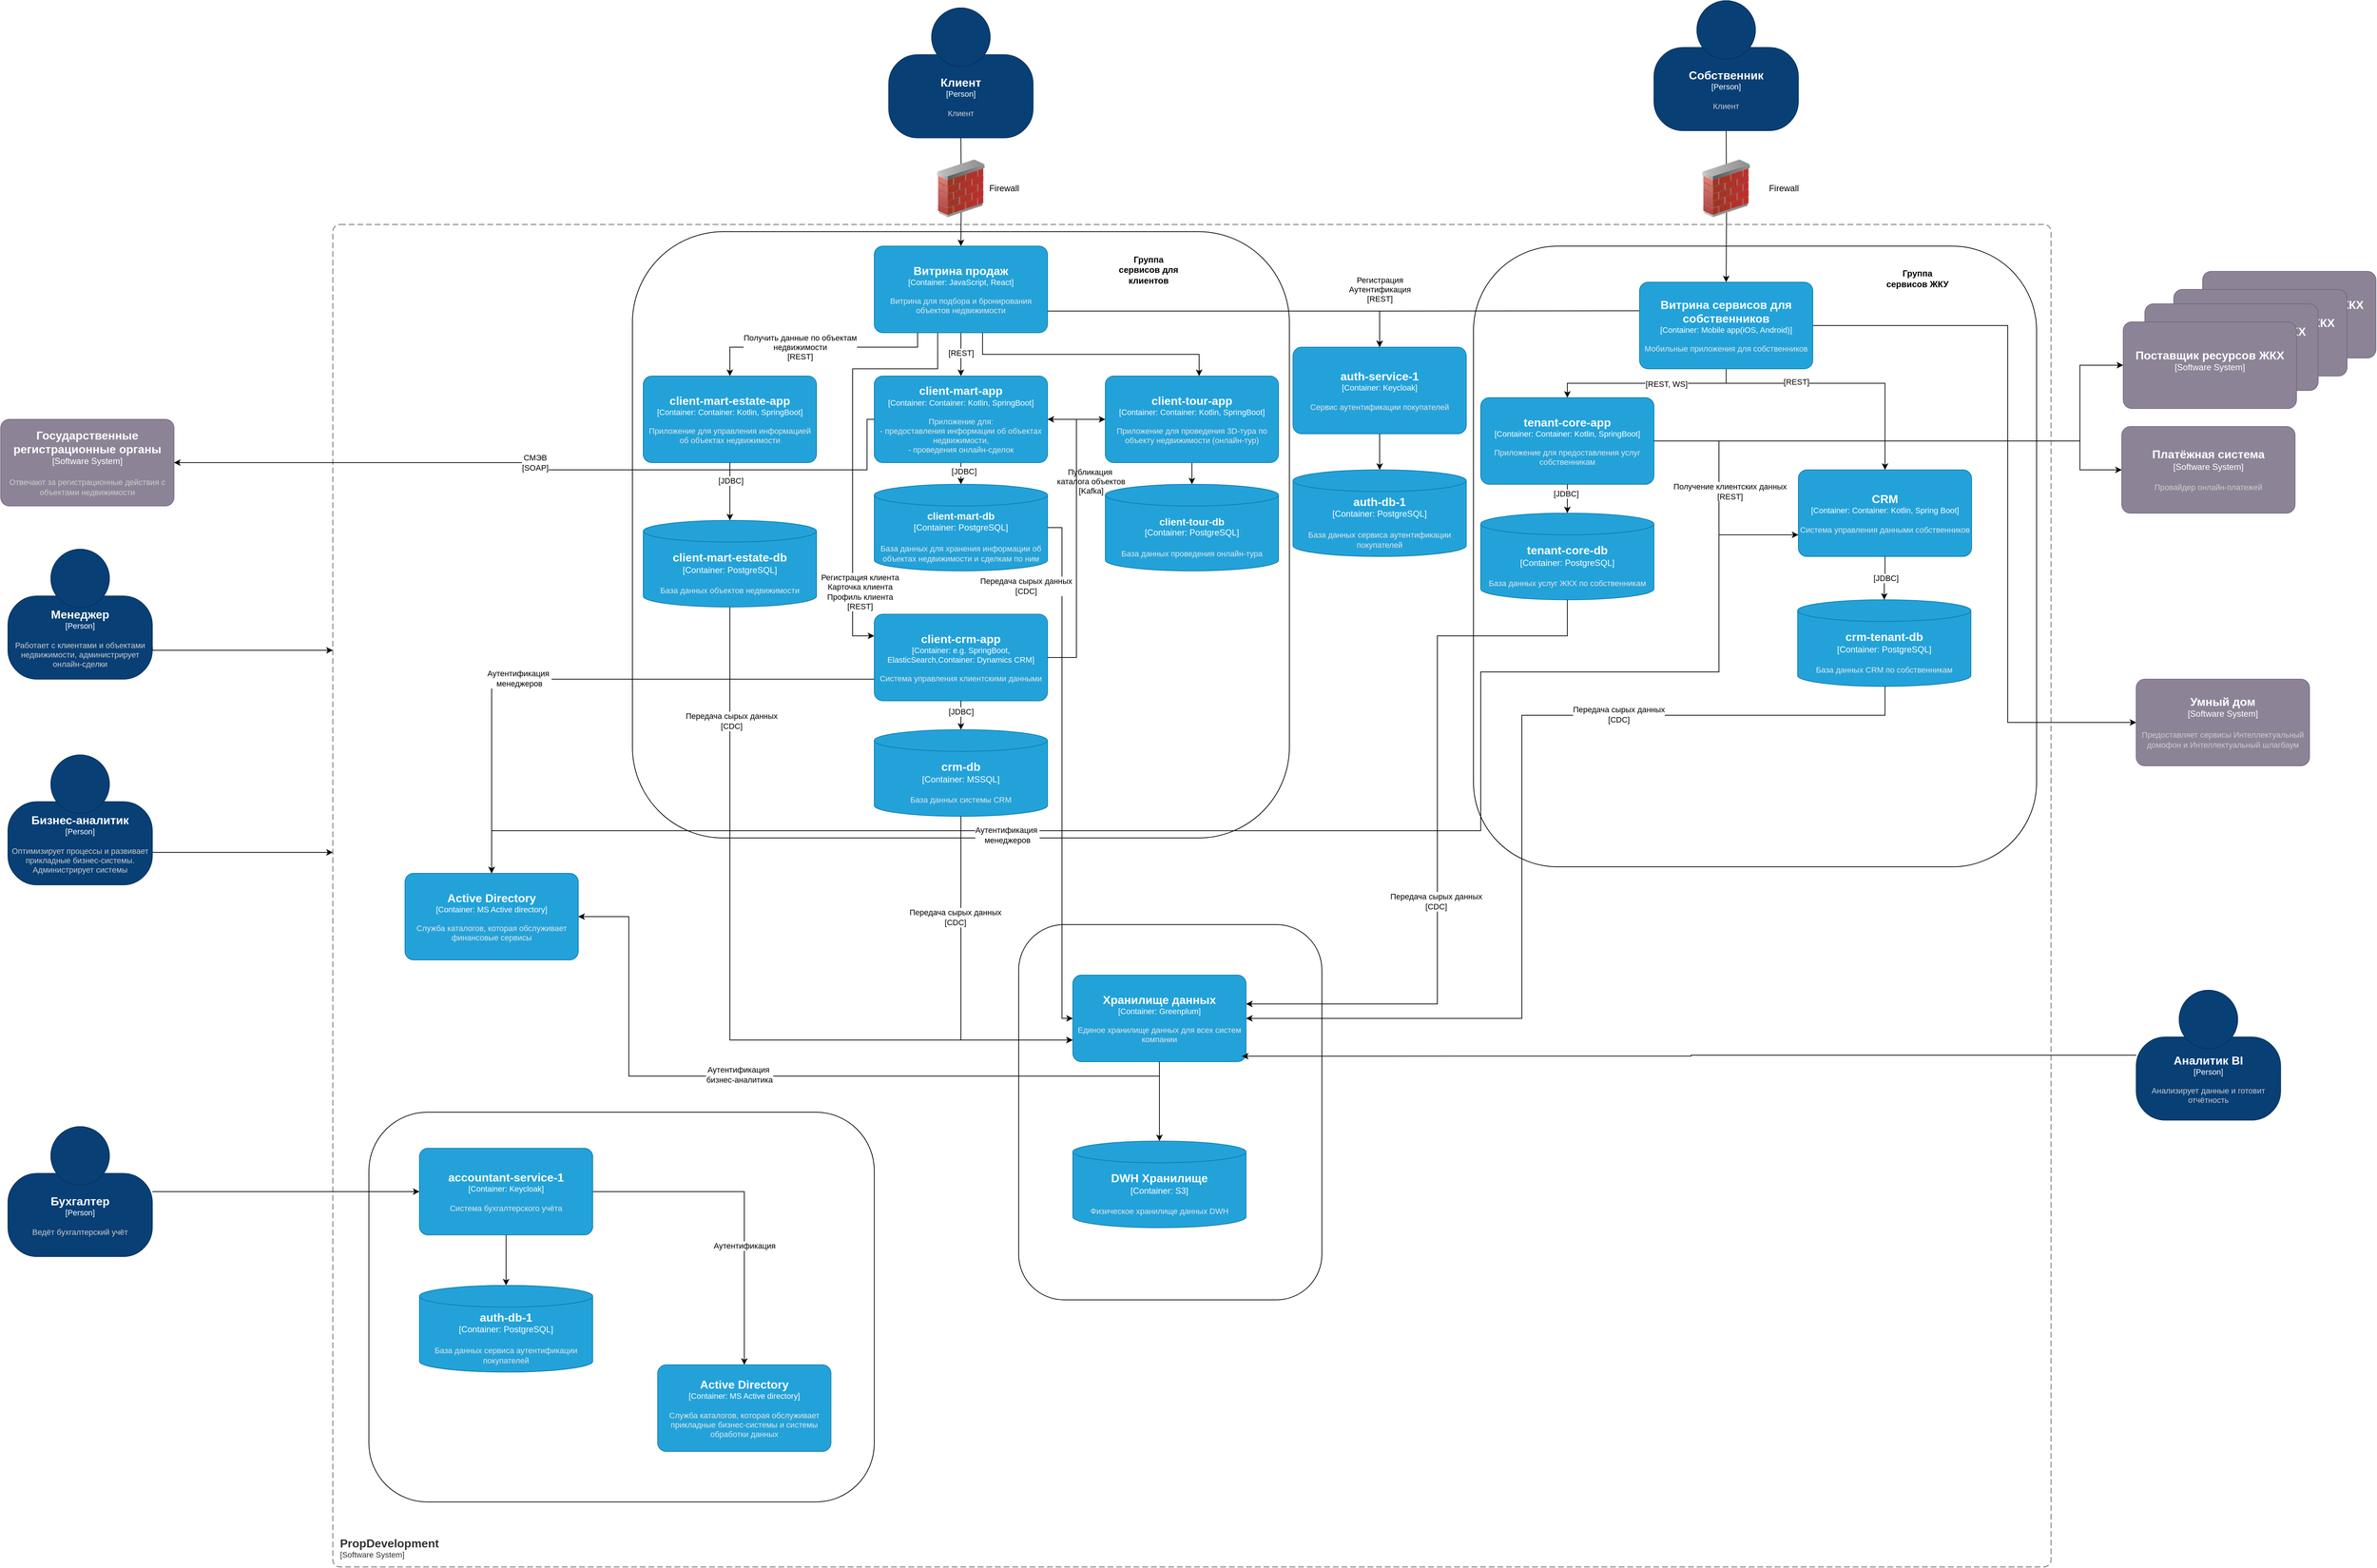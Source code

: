 <mxfile version="20.8.16" type="device"><diagram name="Страница — 1" id="AA9cZ-glA_Fp__WyKTjR"><mxGraphModel dx="3680" dy="1174" grid="1" gridSize="10" guides="1" tooltips="1" connect="1" arrows="1" fold="1" page="1" pageScale="1" pageWidth="827" pageHeight="1169" math="0" shadow="0"><root><mxCell id="0"/><mxCell id="1" parent="0"/><mxCell id="nFB4tpNnGNIT1_HhN5Ei-107" value="" style="rounded=1;whiteSpace=wrap;html=1;" parent="1" vertex="1"><mxGeometry x="-370" y="1570" width="700" height="540" as="geometry"/></mxCell><object placeholders="1" c4Name="Поставщик ресурсов ЖКХ" c4Type="Software System" c4Description="" label="&lt;font style=&quot;font-size: 16px&quot;&gt;&lt;b&gt;%c4Name%&lt;/b&gt;&lt;/font&gt;&lt;div&gt;[%c4Type%]&lt;/div&gt;&lt;br&gt;&lt;div&gt;&lt;font style=&quot;font-size: 11px&quot;&gt;&lt;font color=&quot;#cccccc&quot;&gt;%c4Description%&lt;/font&gt;&lt;/div&gt;" id="nFB4tpNnGNIT1_HhN5Ei-108"><mxCell style="rounded=1;whiteSpace=wrap;html=1;labelBackgroundColor=none;fillColor=#8C8496;fontColor=#ffffff;align=center;arcSize=10;strokeColor=#736782;metaEdit=1;resizable=0;points=[[0.25,0,0],[0.5,0,0],[0.75,0,0],[1,0.25,0],[1,0.5,0],[1,0.75,0],[0.75,1,0],[0.5,1,0],[0.25,1,0],[0,0.75,0],[0,0.5,0],[0,0.25,0]];" parent="1" vertex="1"><mxGeometry x="2170" y="405" width="240" height="120" as="geometry"/></mxCell></object><object placeholders="1" c4Name="Поставщик ресурсов ЖКХ" c4Type="Software System" c4Description="" label="&lt;font style=&quot;font-size: 16px&quot;&gt;&lt;b&gt;%c4Name%&lt;/b&gt;&lt;/font&gt;&lt;div&gt;[%c4Type%]&lt;/div&gt;&lt;br&gt;&lt;div&gt;&lt;font style=&quot;font-size: 11px&quot;&gt;&lt;font color=&quot;#cccccc&quot;&gt;%c4Description%&lt;/font&gt;&lt;/div&gt;" id="nFB4tpNnGNIT1_HhN5Ei-109"><mxCell style="rounded=1;whiteSpace=wrap;html=1;labelBackgroundColor=none;fillColor=#8C8496;fontColor=#ffffff;align=center;arcSize=10;strokeColor=#736782;metaEdit=1;resizable=0;points=[[0.25,0,0],[0.5,0,0],[0.75,0,0],[1,0.25,0],[1,0.5,0],[1,0.75,0],[0.75,1,0],[0.5,1,0],[0.25,1,0],[0,0.75,0],[0,0.5,0],[0,0.25,0]];" parent="1" vertex="1"><mxGeometry x="2130" y="430" width="240" height="120" as="geometry"/></mxCell></object><mxCell id="nFB4tpNnGNIT1_HhN5Ei-110" value="" style="rounded=1;whiteSpace=wrap;html=1;" parent="1" vertex="1"><mxGeometry x="530" y="1310" width="420" height="520" as="geometry"/></mxCell><mxCell id="nFB4tpNnGNIT1_HhN5Ei-111" value="" style="rounded=1;whiteSpace=wrap;html=1;" parent="1" vertex="1"><mxGeometry x="-5" y="350" width="910" height="840" as="geometry"/></mxCell><mxCell id="nFB4tpNnGNIT1_HhN5Ei-112" value="" style="rounded=1;whiteSpace=wrap;html=1;" parent="1" vertex="1"><mxGeometry x="1160" y="370" width="780" height="860" as="geometry"/></mxCell><mxCell id="nFB4tpNnGNIT1_HhN5Ei-113" style="edgeStyle=orthogonalEdgeStyle;rounded=0;orthogonalLoop=1;jettySize=auto;html=1;exitX=0.5;exitY=1;exitDx=0;exitDy=0;exitPerimeter=0;" parent="1" source="nFB4tpNnGNIT1_HhN5Ei-166" target="nFB4tpNnGNIT1_HhN5Ei-147" edge="1"><mxGeometry relative="1" as="geometry"/></mxCell><mxCell id="nFB4tpNnGNIT1_HhN5Ei-114" value="[REST]" style="edgeLabel;html=1;align=center;verticalAlign=middle;resizable=0;points=[];" parent="nFB4tpNnGNIT1_HhN5Ei-113" connectable="0" vertex="1"><mxGeometry x="-0.087" relative="1" as="geometry"><mxPoint as="offset"/></mxGeometry></mxCell><object placeholders="1" c4Name="crm-db" c4Type="Container" c4Technology="MSSQL" c4Description="База данных системы CRM" label="&lt;font style=&quot;font-size: 16px&quot;&gt;&lt;b&gt;%c4Name%&lt;/b&gt;&lt;/font&gt;&lt;div&gt;[%c4Type%:&amp;nbsp;%c4Technology%]&lt;/div&gt;&lt;br&gt;&lt;div&gt;&lt;font style=&quot;font-size: 11px&quot;&gt;&lt;font color=&quot;#E6E6E6&quot;&gt;%c4Description%&lt;/font&gt;&lt;/div&gt;" id="nFB4tpNnGNIT1_HhN5Ei-115"><mxCell style="shape=cylinder3;size=15;whiteSpace=wrap;html=1;boundedLbl=1;rounded=0;labelBackgroundColor=none;fillColor=#23A2D9;fontSize=12;fontColor=#ffffff;align=center;strokeColor=#0E7DAD;metaEdit=1;points=[[0.5,0,0],[1,0.25,0],[1,0.5,0],[1,0.75,0],[0.5,1,0],[0,0.75,0],[0,0.5,0],[0,0.25,0]];resizable=0;" parent="1" vertex="1"><mxGeometry x="330" y="1040" width="240" height="120" as="geometry"/></mxCell></object><mxCell id="nFB4tpNnGNIT1_HhN5Ei-116" style="edgeStyle=orthogonalEdgeStyle;rounded=0;orthogonalLoop=1;jettySize=auto;html=1;exitX=0;exitY=0.75;exitDx=0;exitDy=0;exitPerimeter=0;entryX=0.5;entryY=0;entryDx=0;entryDy=0;entryPerimeter=0;" parent="1" source="nFB4tpNnGNIT1_HhN5Ei-118" target="nFB4tpNnGNIT1_HhN5Ei-168" edge="1"><mxGeometry relative="1" as="geometry"><Array as="points"><mxPoint x="-200" y="970"/></Array></mxGeometry></mxCell><mxCell id="nFB4tpNnGNIT1_HhN5Ei-117" value="Аутентификация&amp;nbsp;&lt;div&gt;менеджеров&lt;/div&gt;" style="edgeLabel;html=1;align=center;verticalAlign=middle;resizable=0;points=[];" parent="nFB4tpNnGNIT1_HhN5Ei-116" connectable="0" vertex="1"><mxGeometry x="0.233" y="-1" relative="1" as="geometry"><mxPoint as="offset"/></mxGeometry></mxCell><object placeholders="1" c4Name="client-crm-app" c4Type="Container" c4Technology="e.g. SpringBoot, ElasticSearch,Container: Dynamics CRM" c4Description="Система управления клиентскими данными" label="&lt;font style=&quot;font-size: 16px&quot;&gt;&lt;b&gt;%c4Name%&lt;/b&gt;&lt;/font&gt;&lt;div&gt;[%c4Type%: %c4Technology%]&lt;/div&gt;&lt;br&gt;&lt;div&gt;&lt;font style=&quot;font-size: 11px&quot;&gt;&lt;font color=&quot;#E6E6E6&quot;&gt;%c4Description%&lt;/font&gt;&lt;/div&gt;" id="nFB4tpNnGNIT1_HhN5Ei-118"><mxCell style="rounded=1;whiteSpace=wrap;html=1;fontSize=11;labelBackgroundColor=none;fillColor=#23A2D9;fontColor=#ffffff;align=center;arcSize=10;strokeColor=#0E7DAD;metaEdit=1;resizable=0;points=[[0.25,0,0],[0.5,0,0],[0.75,0,0],[1,0.25,0],[1,0.5,0],[1,0.75,0],[0.75,1,0],[0.5,1,0],[0.25,1,0],[0,0.75,0],[0,0.5,0],[0,0.25,0]];" parent="1" vertex="1"><mxGeometry x="330" y="880" width="240" height="120" as="geometry"/></mxCell></object><mxCell id="nFB4tpNnGNIT1_HhN5Ei-119" style="edgeStyle=orthogonalEdgeStyle;rounded=0;orthogonalLoop=1;jettySize=auto;html=1;exitX=0;exitY=0.75;exitDx=0;exitDy=0;exitPerimeter=0;" parent="1" source="nFB4tpNnGNIT1_HhN5Ei-121" target="nFB4tpNnGNIT1_HhN5Ei-168" edge="1"><mxGeometry relative="1" as="geometry"><Array as="points"><mxPoint x="1500" y="770"/><mxPoint x="1500" y="960"/><mxPoint x="1170" y="960"/><mxPoint x="1170" y="1180"/><mxPoint x="-200" y="1180"/></Array></mxGeometry></mxCell><mxCell id="nFB4tpNnGNIT1_HhN5Ei-120" value="Аутентификация&amp;nbsp;&lt;div&gt;менеджеров&lt;/div&gt;" style="edgeLabel;html=1;align=center;verticalAlign=middle;resizable=0;points=[];" parent="nFB4tpNnGNIT1_HhN5Ei-119" connectable="0" vertex="1"><mxGeometry x="0.322" y="6" relative="1" as="geometry"><mxPoint as="offset"/></mxGeometry></mxCell><object placeholders="1" c4Name="CRM" c4Type="Container" c4Technology="Container: Kotlin, Spring Boot" c4Description="Система управления данными собственников" label="&lt;font style=&quot;font-size: 16px&quot;&gt;&lt;b&gt;%c4Name%&lt;/b&gt;&lt;/font&gt;&lt;div&gt;[%c4Type%: %c4Technology%]&lt;/div&gt;&lt;br&gt;&lt;div&gt;&lt;font style=&quot;font-size: 11px&quot;&gt;&lt;font color=&quot;#E6E6E6&quot;&gt;%c4Description%&lt;/font&gt;&lt;/div&gt;" id="nFB4tpNnGNIT1_HhN5Ei-121"><mxCell style="rounded=1;whiteSpace=wrap;html=1;fontSize=11;labelBackgroundColor=none;fillColor=#23A2D9;fontColor=#ffffff;align=center;arcSize=10;strokeColor=#0E7DAD;metaEdit=1;resizable=0;points=[[0.25,0,0],[0.5,0,0],[0.75,0,0],[1,0.25,0],[1,0.5,0],[1,0.75,0],[0.75,1,0],[0.5,1,0],[0.25,1,0],[0,0.75,0],[0,0.5,0],[0,0.25,0]];" parent="1" vertex="1"><mxGeometry x="1610" y="680" width="240" height="120" as="geometry"/></mxCell></object><object placeholders="1" c4Name="crm-tenant-db" c4Type="Container" c4Technology="PostgreSQL" c4Description="База данных CRM по собственникам" label="&lt;font style=&quot;font-size: 16px&quot;&gt;&lt;b&gt;%c4Name%&lt;/b&gt;&lt;/font&gt;&lt;div&gt;[%c4Type%:&amp;nbsp;%c4Technology%]&lt;/div&gt;&lt;br&gt;&lt;div&gt;&lt;font style=&quot;font-size: 11px&quot;&gt;&lt;font color=&quot;#E6E6E6&quot;&gt;%c4Description%&lt;/font&gt;&lt;/div&gt;" id="nFB4tpNnGNIT1_HhN5Ei-122"><mxCell style="shape=cylinder3;size=15;whiteSpace=wrap;html=1;boundedLbl=1;rounded=0;labelBackgroundColor=none;fillColor=#23A2D9;fontSize=12;fontColor=#ffffff;align=center;strokeColor=#0E7DAD;metaEdit=1;points=[[0.5,0,0],[1,0.25,0],[1,0.5,0],[1,0.75,0],[0.5,1,0],[0,0.75,0],[0,0.5,0],[0,0.25,0]];resizable=0;" parent="1" vertex="1"><mxGeometry x="1609" y="860" width="240" height="120" as="geometry"/></mxCell></object><mxCell id="nFB4tpNnGNIT1_HhN5Ei-123" style="edgeStyle=orthogonalEdgeStyle;rounded=0;orthogonalLoop=1;jettySize=auto;html=1;entryX=0.5;entryY=0;entryDx=0;entryDy=0;entryPerimeter=0;" parent="1" source="nFB4tpNnGNIT1_HhN5Ei-118" target="nFB4tpNnGNIT1_HhN5Ei-115" edge="1"><mxGeometry relative="1" as="geometry"/></mxCell><mxCell id="nFB4tpNnGNIT1_HhN5Ei-124" value="[JDBC]" style="edgeLabel;html=1;align=center;verticalAlign=middle;resizable=0;points=[];" parent="nFB4tpNnGNIT1_HhN5Ei-123" connectable="0" vertex="1"><mxGeometry x="-0.271" relative="1" as="geometry"><mxPoint as="offset"/></mxGeometry></mxCell><mxCell id="nFB4tpNnGNIT1_HhN5Ei-125" style="edgeStyle=orthogonalEdgeStyle;rounded=0;orthogonalLoop=1;jettySize=auto;html=1;entryX=0.5;entryY=0;entryDx=0;entryDy=0;entryPerimeter=0;" parent="1" source="nFB4tpNnGNIT1_HhN5Ei-121" target="nFB4tpNnGNIT1_HhN5Ei-122" edge="1"><mxGeometry relative="1" as="geometry"/></mxCell><mxCell id="nFB4tpNnGNIT1_HhN5Ei-126" value="&lt;div&gt;[JDBC]&lt;/div&gt;" style="edgeLabel;html=1;align=center;verticalAlign=middle;resizable=0;points=[];" parent="nFB4tpNnGNIT1_HhN5Ei-125" connectable="0" vertex="1"><mxGeometry x="-0.033" y="1" relative="1" as="geometry"><mxPoint as="offset"/></mxGeometry></mxCell><mxCell id="nFB4tpNnGNIT1_HhN5Ei-127" style="edgeStyle=orthogonalEdgeStyle;rounded=0;orthogonalLoop=1;jettySize=auto;html=1;entryX=0;entryY=0.25;entryDx=0;entryDy=0;entryPerimeter=0;exitX=0.366;exitY=0.981;exitDx=0;exitDy=0;exitPerimeter=0;" parent="1" source="nFB4tpNnGNIT1_HhN5Ei-166" target="nFB4tpNnGNIT1_HhN5Ei-118" edge="1"><mxGeometry relative="1" as="geometry"><Array as="points"><mxPoint x="418" y="540"/><mxPoint x="300" y="540"/><mxPoint x="300" y="910"/></Array><mxPoint x="300" y="650" as="sourcePoint"/><mxPoint x="300" y="950" as="targetPoint"/></mxGeometry></mxCell><mxCell id="nFB4tpNnGNIT1_HhN5Ei-128" value="&lt;div&gt;Регистрация клиента&lt;/div&gt;Карточка клиента&lt;div&gt;Профиль клиента&lt;/div&gt;&lt;div&gt;[REST]&lt;/div&gt;" style="edgeLabel;html=1;align=center;verticalAlign=middle;resizable=0;points=[];" parent="nFB4tpNnGNIT1_HhN5Ei-127" connectable="0" vertex="1"><mxGeometry x="0.583" y="1" relative="1" as="geometry"><mxPoint x="9" y="28" as="offset"/></mxGeometry></mxCell><mxCell id="nFB4tpNnGNIT1_HhN5Ei-129" style="edgeStyle=orthogonalEdgeStyle;rounded=0;orthogonalLoop=1;jettySize=auto;html=1;exitX=0.5;exitY=1;exitDx=0;exitDy=0;exitPerimeter=0;" parent="1" source="nFB4tpNnGNIT1_HhN5Ei-181" target="nFB4tpNnGNIT1_HhN5Ei-132" edge="1"><mxGeometry relative="1" as="geometry"><mxPoint x="1139.92" y="490.0" as="sourcePoint"/></mxGeometry></mxCell><mxCell id="nFB4tpNnGNIT1_HhN5Ei-130" value="[REST, WS]" style="edgeLabel;html=1;align=center;verticalAlign=middle;resizable=0;points=[];" parent="nFB4tpNnGNIT1_HhN5Ei-129" connectable="0" vertex="1"><mxGeometry x="-0.209" y="1" relative="1" as="geometry"><mxPoint as="offset"/></mxGeometry></mxCell><mxCell id="nFB4tpNnGNIT1_HhN5Ei-131" style="edgeStyle=orthogonalEdgeStyle;rounded=0;orthogonalLoop=1;jettySize=auto;html=1;" parent="1" source="nFB4tpNnGNIT1_HhN5Ei-132" target="nFB4tpNnGNIT1_HhN5Ei-203" edge="1"><mxGeometry relative="1" as="geometry"><Array as="points"><mxPoint x="2000" y="640"/><mxPoint x="2000" y="535"/></Array></mxGeometry></mxCell><object placeholders="1" c4Name="tenant-core-app" c4Type="Container" c4Technology="Container: Kotlin, SpringBoot" c4Description="Приложение для предоставления услуг собственникам" label="&lt;font style=&quot;font-size: 16px&quot;&gt;&lt;b&gt;%c4Name%&lt;/b&gt;&lt;/font&gt;&lt;div&gt;[%c4Type%: %c4Technology%]&lt;/div&gt;&lt;br&gt;&lt;div&gt;&lt;font style=&quot;font-size: 11px&quot;&gt;&lt;font color=&quot;#E6E6E6&quot;&gt;%c4Description%&lt;/font&gt;&lt;/div&gt;" id="nFB4tpNnGNIT1_HhN5Ei-132"><mxCell style="rounded=1;whiteSpace=wrap;html=1;fontSize=11;labelBackgroundColor=none;fillColor=#23A2D9;fontColor=#ffffff;align=center;arcSize=10;strokeColor=#0E7DAD;metaEdit=1;resizable=0;points=[[0.25,0,0],[0.5,0,0],[0.75,0,0],[1,0.25,0],[1,0.5,0],[1,0.75,0],[0.75,1,0],[0.5,1,0],[0.25,1,0],[0,0.75,0],[0,0.5,0],[0,0.25,0]];" parent="1" vertex="1"><mxGeometry x="1170" y="580" width="240" height="120" as="geometry"/></mxCell></object><object placeholders="1" c4Name="Поставщик ресурсов ЖКХ" c4Type="Software System" c4Description="." label="&lt;font style=&quot;font-size: 16px&quot;&gt;&lt;b&gt;%c4Name%&lt;/b&gt;&lt;/font&gt;&lt;div&gt;[%c4Type%]&lt;/div&gt;&lt;br&gt;&lt;div&gt;&lt;font style=&quot;font-size: 11px&quot;&gt;&lt;font color=&quot;#cccccc&quot;&gt;%c4Description%&lt;/font&gt;&lt;/div&gt;" id="nFB4tpNnGNIT1_HhN5Ei-133"><mxCell style="rounded=1;whiteSpace=wrap;html=1;labelBackgroundColor=none;fillColor=#8C8496;fontColor=#ffffff;align=center;arcSize=10;strokeColor=#736782;metaEdit=1;resizable=0;points=[[0.25,0,0],[0.5,0,0],[0.75,0,0],[1,0.25,0],[1,0.5,0],[1,0.75,0],[0.75,1,0],[0.5,1,0],[0.25,1,0],[0,0.75,0],[0,0.5,0],[0,0.25,0]];" parent="1" vertex="1"><mxGeometry x="2090" y="450" width="240" height="120" as="geometry"/></mxCell></object><object placeholders="1" c4Name="Платёжная система" c4Type="Software System" c4Description="Провайдер онлайн-платежей" label="&lt;font style=&quot;font-size: 16px&quot;&gt;&lt;b&gt;%c4Name%&lt;/b&gt;&lt;/font&gt;&lt;div&gt;[%c4Type%]&lt;/div&gt;&lt;br&gt;&lt;div&gt;&lt;font style=&quot;font-size: 11px&quot;&gt;&lt;font color=&quot;#cccccc&quot;&gt;%c4Description%&lt;/font&gt;&lt;/div&gt;" id="nFB4tpNnGNIT1_HhN5Ei-134"><mxCell style="rounded=1;whiteSpace=wrap;html=1;labelBackgroundColor=none;fillColor=#8C8496;fontColor=#ffffff;align=center;arcSize=10;strokeColor=#736782;metaEdit=1;resizable=0;points=[[0.25,0,0],[0.5,0,0],[0.75,0,0],[1,0.25,0],[1,0.5,0],[1,0.75,0],[0.75,1,0],[0.5,1,0],[0.25,1,0],[0,0.75,0],[0,0.5,0],[0,0.25,0]];" parent="1" vertex="1"><mxGeometry x="2058" y="620" width="240" height="120" as="geometry"/></mxCell></object><mxCell id="nFB4tpNnGNIT1_HhN5Ei-135" style="edgeStyle=orthogonalEdgeStyle;rounded=0;orthogonalLoop=1;jettySize=auto;html=1;entryX=0;entryY=0.5;entryDx=0;entryDy=0;entryPerimeter=0;exitX=1;exitY=0.5;exitDx=0;exitDy=0;exitPerimeter=0;" parent="1" source="nFB4tpNnGNIT1_HhN5Ei-132" target="nFB4tpNnGNIT1_HhN5Ei-134" edge="1"><mxGeometry relative="1" as="geometry"><Array as="points"><mxPoint x="2000" y="640"/><mxPoint x="2000" y="680"/></Array><mxPoint x="1080" y="625.0" as="sourcePoint"/><mxPoint x="1720" y="665.0" as="targetPoint"/></mxGeometry></mxCell><mxCell id="nFB4tpNnGNIT1_HhN5Ei-136" style="edgeStyle=orthogonalEdgeStyle;rounded=0;orthogonalLoop=1;jettySize=auto;html=1;exitX=1;exitY=0.5;exitDx=0;exitDy=0;exitPerimeter=0;" parent="1" source="nFB4tpNnGNIT1_HhN5Ei-132" edge="1"><mxGeometry relative="1" as="geometry"><Array as="points"><mxPoint x="1500" y="640"/><mxPoint x="1500" y="770"/></Array><mxPoint x="1610" y="770" as="targetPoint"/></mxGeometry></mxCell><mxCell id="nFB4tpNnGNIT1_HhN5Ei-137" value="Получение клиентских данных&lt;div&gt;[REST]&lt;/div&gt;" style="edgeLabel;html=1;align=center;verticalAlign=middle;resizable=0;points=[];" parent="nFB4tpNnGNIT1_HhN5Ei-136" connectable="0" vertex="1"><mxGeometry x="-0.322" y="2" relative="1" as="geometry"><mxPoint x="13" y="48" as="offset"/></mxGeometry></mxCell><object placeholders="1" c4Name="tenant-core-db" c4Type="Container" c4Technology="PostgreSQL" c4Description="База данных услуг ЖКХ по собственникам" label="&lt;font style=&quot;font-size: 16px&quot;&gt;&lt;b&gt;%c4Name%&lt;/b&gt;&lt;/font&gt;&lt;div&gt;[%c4Type%:&amp;nbsp;%c4Technology%]&lt;/div&gt;&lt;br&gt;&lt;div&gt;&lt;font style=&quot;font-size: 11px&quot;&gt;&lt;font color=&quot;#E6E6E6&quot;&gt;%c4Description%&lt;/font&gt;&lt;/div&gt;" id="nFB4tpNnGNIT1_HhN5Ei-138"><mxCell style="shape=cylinder3;size=15;whiteSpace=wrap;html=1;boundedLbl=1;rounded=0;labelBackgroundColor=none;fillColor=#23A2D9;fontSize=12;fontColor=#ffffff;align=center;strokeColor=#0E7DAD;metaEdit=1;points=[[0.5,0,0],[1,0.25,0],[1,0.5,0],[1,0.75,0],[0.5,1,0],[0,0.75,0],[0,0.5,0],[0,0.25,0]];resizable=0;" parent="1" vertex="1"><mxGeometry x="1170" y="740" width="240" height="120" as="geometry"/></mxCell></object><mxCell id="nFB4tpNnGNIT1_HhN5Ei-139" style="edgeStyle=orthogonalEdgeStyle;rounded=0;orthogonalLoop=1;jettySize=auto;html=1;entryX=0.5;entryY=0;entryDx=0;entryDy=0;entryPerimeter=0;" parent="1" source="nFB4tpNnGNIT1_HhN5Ei-132" target="nFB4tpNnGNIT1_HhN5Ei-138" edge="1"><mxGeometry relative="1" as="geometry"/></mxCell><mxCell id="nFB4tpNnGNIT1_HhN5Ei-140" value="[JDBC]" style="edgeLabel;html=1;align=center;verticalAlign=middle;resizable=0;points=[];" parent="nFB4tpNnGNIT1_HhN5Ei-139" connectable="0" vertex="1"><mxGeometry x="-0.356" y="-2" relative="1" as="geometry"><mxPoint as="offset"/></mxGeometry></mxCell><object placeholders="1" c4Name="Хранилище данных" c4Type="Container" c4Technology="Greenplum" c4Description="Единое хранилище данных для всех систем компании" label="&lt;font style=&quot;font-size: 16px&quot;&gt;&lt;b&gt;%c4Name%&lt;/b&gt;&lt;/font&gt;&lt;div&gt;[%c4Type%: %c4Technology%]&lt;/div&gt;&lt;br&gt;&lt;div&gt;&lt;font style=&quot;font-size: 11px&quot;&gt;&lt;font color=&quot;#E6E6E6&quot;&gt;%c4Description%&lt;/font&gt;&lt;/div&gt;" id="nFB4tpNnGNIT1_HhN5Ei-141"><mxCell style="rounded=1;whiteSpace=wrap;html=1;fontSize=11;labelBackgroundColor=none;fillColor=#23A2D9;fontColor=#ffffff;align=center;arcSize=10;strokeColor=#0E7DAD;metaEdit=1;resizable=0;points=[[0.25,0,0],[0.5,0,0],[0.75,0,0],[1,0.25,0],[1,0.5,0],[1,0.75,0],[0.75,1,0],[0.5,1,0],[0.25,1,0],[0,0.75,0],[0,0.5,0],[0,0.25,0]];" parent="1" vertex="1"><mxGeometry x="605" y="1380" width="240" height="120" as="geometry"/></mxCell></object><object placeholders="1" c4Name="DWH Хранилище" c4Type="Container" c4Technology="S3" c4Description="Физическое хранилище данных DWH" label="&lt;font style=&quot;font-size: 16px&quot;&gt;&lt;b&gt;%c4Name%&lt;/b&gt;&lt;/font&gt;&lt;div&gt;[%c4Type%:&amp;nbsp;%c4Technology%]&lt;/div&gt;&lt;br&gt;&lt;div&gt;&lt;font style=&quot;font-size: 11px&quot;&gt;&lt;font color=&quot;#E6E6E6&quot;&gt;%c4Description%&lt;/font&gt;&lt;/div&gt;" id="nFB4tpNnGNIT1_HhN5Ei-142"><mxCell style="shape=cylinder3;size=15;whiteSpace=wrap;html=1;boundedLbl=1;rounded=0;labelBackgroundColor=none;fillColor=#23A2D9;fontSize=12;fontColor=#ffffff;align=center;strokeColor=#0E7DAD;metaEdit=1;points=[[0.5,0,0],[1,0.25,0],[1,0.5,0],[1,0.75,0],[0.5,1,0],[0,0.75,0],[0,0.5,0],[0,0.25,0]];resizable=0;" parent="1" vertex="1"><mxGeometry x="605" y="1610" width="240" height="120" as="geometry"/></mxCell></object><mxCell id="nFB4tpNnGNIT1_HhN5Ei-143" style="edgeStyle=orthogonalEdgeStyle;rounded=0;orthogonalLoop=1;jettySize=auto;html=1;exitX=0.25;exitY=1;exitDx=0;exitDy=0;exitPerimeter=0;entryX=0.5;entryY=0;entryDx=0;entryDy=0;entryPerimeter=0;" parent="1" source="nFB4tpNnGNIT1_HhN5Ei-166" target="nFB4tpNnGNIT1_HhN5Ei-149" edge="1"><mxGeometry relative="1" as="geometry"><Array as="points"><mxPoint x="390" y="510"/><mxPoint x="130" y="510"/></Array></mxGeometry></mxCell><mxCell id="nFB4tpNnGNIT1_HhN5Ei-144" value="Получить данные по объектам&lt;div&gt;недвижимости&lt;/div&gt;&lt;div&gt;[REST]&lt;/div&gt;" style="edgeLabel;html=1;align=center;verticalAlign=middle;resizable=0;points=[];" parent="nFB4tpNnGNIT1_HhN5Ei-143" connectable="0" vertex="1"><mxGeometry x="-0.293" y="2" relative="1" as="geometry"><mxPoint x="-70" y="-2" as="offset"/></mxGeometry></mxCell><mxCell id="nFB4tpNnGNIT1_HhN5Ei-145" style="edgeStyle=orthogonalEdgeStyle;rounded=0;orthogonalLoop=1;jettySize=auto;html=1;" parent="1" source="nFB4tpNnGNIT1_HhN5Ei-147" target="nFB4tpNnGNIT1_HhN5Ei-148" edge="1"><mxGeometry relative="1" as="geometry"/></mxCell><mxCell id="nFB4tpNnGNIT1_HhN5Ei-146" value="[JDBC]" style="edgeLabel;html=1;align=center;verticalAlign=middle;resizable=0;points=[];" parent="nFB4tpNnGNIT1_HhN5Ei-145" connectable="0" vertex="1"><mxGeometry x="0.263" y="4" relative="1" as="geometry"><mxPoint as="offset"/></mxGeometry></mxCell><object placeholders="1" c4Name="client-mart-app" c4Type="Container" c4Technology="Container: Kotlin, SpringBoot" c4Description="Приложение для:&#10;- предоставления информации об объектах недвижимости,&#10;- проведения онлайн-сделок" label="&lt;font style=&quot;font-size: 16px&quot;&gt;&lt;b&gt;%c4Name%&lt;/b&gt;&lt;/font&gt;&lt;div&gt;[%c4Type%: %c4Technology%]&lt;/div&gt;&lt;br&gt;&lt;div&gt;&lt;font style=&quot;font-size: 11px&quot;&gt;&lt;font color=&quot;#E6E6E6&quot;&gt;%c4Description%&lt;/font&gt;&lt;/div&gt;" id="nFB4tpNnGNIT1_HhN5Ei-147"><mxCell style="rounded=1;whiteSpace=wrap;html=1;fontSize=11;labelBackgroundColor=none;fillColor=#23A2D9;fontColor=#ffffff;align=center;arcSize=10;strokeColor=#0E7DAD;metaEdit=1;resizable=0;points=[[0.25,0,0],[0.5,0,0],[0.75,0,0],[1,0.25,0],[1,0.5,0],[1,0.75,0],[0.75,1,0],[0.5,1,0],[0.25,1,0],[0,0.75,0],[0,0.5,0],[0,0.25,0]];" parent="1" vertex="1"><mxGeometry x="330" y="550" width="240" height="120" as="geometry"/></mxCell></object><object placeholders="1" c4Name="client-mart-db" c4Type="Container" c4Technology="PostgreSQL" c4Description="База данных для хранения информации об объектах недвижимости и сделкам по ним" label="&lt;font style=&quot;font-size: 14px&quot;&gt;&lt;b&gt;%c4Name%&lt;/b&gt;&lt;/font&gt;&lt;div&gt;[%c4Type%:&amp;nbsp;%c4Technology%]&lt;/div&gt;&lt;br&gt;&lt;div&gt;&lt;font style=&quot;font-size: 11px&quot;&gt;&lt;font color=&quot;#E6E6E6&quot;&gt;%c4Description%&lt;/font&gt;&lt;/div&gt;" id="nFB4tpNnGNIT1_HhN5Ei-148"><mxCell style="shape=cylinder3;size=15;whiteSpace=wrap;html=1;boundedLbl=1;rounded=0;labelBackgroundColor=none;fillColor=#23A2D9;fontSize=12;fontColor=#ffffff;align=center;strokeColor=#0E7DAD;metaEdit=1;points=[[0.5,0,0],[1,0.25,0],[1,0.5,0],[1,0.75,0],[0.5,1,0],[0,0.75,0],[0,0.5,0],[0,0.25,0]];resizable=0;" parent="1" vertex="1"><mxGeometry x="330" y="700" width="240" height="120" as="geometry"/></mxCell></object><object placeholders="1" c4Name="client-mart-estate-app" c4Type="Container" c4Technology="Container: Kotlin, SpringBoot" c4Description="Приложение для управления информацией об объектах недвижимости" label="&lt;font style=&quot;font-size: 16px&quot;&gt;&lt;b&gt;%c4Name%&lt;/b&gt;&lt;/font&gt;&lt;div&gt;[%c4Type%: %c4Technology%]&lt;/div&gt;&lt;br&gt;&lt;div&gt;&lt;font style=&quot;font-size: 11px&quot;&gt;&lt;font color=&quot;#E6E6E6&quot;&gt;%c4Description%&lt;/font&gt;&lt;/div&gt;" id="nFB4tpNnGNIT1_HhN5Ei-149"><mxCell style="rounded=1;whiteSpace=wrap;html=1;fontSize=11;labelBackgroundColor=none;fillColor=#23A2D9;fontColor=#ffffff;align=center;arcSize=10;strokeColor=#0E7DAD;metaEdit=1;resizable=0;points=[[0.25,0,0],[0.5,0,0],[0.75,0,0],[1,0.25,0],[1,0.5,0],[1,0.75,0],[0.75,1,0],[0.5,1,0],[0.25,1,0],[0,0.75,0],[0,0.5,0],[0,0.25,0]];" parent="1" vertex="1"><mxGeometry x="10" y="550" width="240" height="120" as="geometry"/></mxCell></object><mxCell id="nFB4tpNnGNIT1_HhN5Ei-150" style="edgeStyle=orthogonalEdgeStyle;rounded=0;orthogonalLoop=1;jettySize=auto;html=1;entryX=0;entryY=0.75;entryDx=0;entryDy=0;entryPerimeter=0;exitX=0.5;exitY=1;exitDx=0;exitDy=0;exitPerimeter=0;" parent="1" source="nFB4tpNnGNIT1_HhN5Ei-152" target="nFB4tpNnGNIT1_HhN5Ei-141" edge="1"><mxGeometry relative="1" as="geometry"><Array as="points"><mxPoint x="130" y="1470"/></Array></mxGeometry></mxCell><mxCell id="nFB4tpNnGNIT1_HhN5Ei-151" value="&lt;div&gt;Передача сырых данных&lt;/div&gt;[CDC]" style="edgeLabel;html=1;align=center;verticalAlign=middle;resizable=0;points=[];" parent="nFB4tpNnGNIT1_HhN5Ei-150" connectable="0" vertex="1"><mxGeometry x="-0.616" y="2" relative="1" as="geometry"><mxPoint y="-49" as="offset"/></mxGeometry></mxCell><object placeholders="1" c4Name="client-mart-estate-db" c4Type="Container" c4Technology="PostgreSQL" c4Description="База данных объектов недвижимости" label="&lt;font style=&quot;font-size: 16px&quot;&gt;&lt;b&gt;%c4Name%&lt;/b&gt;&lt;/font&gt;&lt;div&gt;[%c4Type%:&amp;nbsp;%c4Technology%]&lt;/div&gt;&lt;br&gt;&lt;div&gt;&lt;font style=&quot;font-size: 11px&quot;&gt;&lt;font color=&quot;#E6E6E6&quot;&gt;%c4Description%&lt;/font&gt;&lt;/div&gt;" id="nFB4tpNnGNIT1_HhN5Ei-152"><mxCell style="shape=cylinder3;size=15;whiteSpace=wrap;html=1;boundedLbl=1;rounded=0;labelBackgroundColor=none;fillColor=#23A2D9;fontSize=12;fontColor=#ffffff;align=center;strokeColor=#0E7DAD;metaEdit=1;points=[[0.5,0,0],[1,0.25,0],[1,0.5,0],[1,0.75,0],[0.5,1,0],[0,0.75,0],[0,0.5,0],[0,0.25,0]];resizable=0;" parent="1" vertex="1"><mxGeometry x="10" y="750" width="240" height="120" as="geometry"/></mxCell></object><mxCell id="nFB4tpNnGNIT1_HhN5Ei-153" style="edgeStyle=orthogonalEdgeStyle;rounded=0;orthogonalLoop=1;jettySize=auto;html=1;entryX=0.5;entryY=0;entryDx=0;entryDy=0;entryPerimeter=0;" parent="1" source="nFB4tpNnGNIT1_HhN5Ei-149" target="nFB4tpNnGNIT1_HhN5Ei-152" edge="1"><mxGeometry relative="1" as="geometry"/></mxCell><mxCell id="nFB4tpNnGNIT1_HhN5Ei-154" value="[JDBC]" style="edgeLabel;html=1;align=center;verticalAlign=middle;resizable=0;points=[];" parent="nFB4tpNnGNIT1_HhN5Ei-153" connectable="0" vertex="1"><mxGeometry x="-0.387" y="1" relative="1" as="geometry"><mxPoint as="offset"/></mxGeometry></mxCell><mxCell id="nFB4tpNnGNIT1_HhN5Ei-155" style="edgeStyle=orthogonalEdgeStyle;rounded=0;orthogonalLoop=1;jettySize=auto;html=1;entryX=0;entryY=0.75;entryDx=0;entryDy=0;entryPerimeter=0;exitX=0.5;exitY=1;exitDx=0;exitDy=0;exitPerimeter=0;" parent="1" source="nFB4tpNnGNIT1_HhN5Ei-115" target="nFB4tpNnGNIT1_HhN5Ei-141" edge="1"><mxGeometry relative="1" as="geometry"><Array as="points"><mxPoint x="450" y="1470"/></Array></mxGeometry></mxCell><mxCell id="nFB4tpNnGNIT1_HhN5Ei-156" value="&lt;div&gt;Передача сырых данных&lt;/div&gt;[CDC]" style="edgeLabel;html=1;align=center;verticalAlign=middle;resizable=0;points=[];" parent="nFB4tpNnGNIT1_HhN5Ei-155" connectable="0" vertex="1"><mxGeometry x="-0.402" y="-8" relative="1" as="geometry"><mxPoint y="1" as="offset"/></mxGeometry></mxCell><mxCell id="nFB4tpNnGNIT1_HhN5Ei-157" style="edgeStyle=orthogonalEdgeStyle;rounded=0;orthogonalLoop=1;jettySize=auto;html=1;entryX=0;entryY=0.5;entryDx=0;entryDy=0;entryPerimeter=0;exitX=1;exitY=0.5;exitDx=0;exitDy=0;exitPerimeter=0;" parent="1" source="nFB4tpNnGNIT1_HhN5Ei-148" target="nFB4tpNnGNIT1_HhN5Ei-141" edge="1"><mxGeometry relative="1" as="geometry"><mxPoint x="550" y="830" as="sourcePoint"/><mxPoint x="705" y="1470" as="targetPoint"/><Array as="points"><mxPoint x="590" y="760"/><mxPoint x="590" y="1440"/></Array></mxGeometry></mxCell><mxCell id="nFB4tpNnGNIT1_HhN5Ei-158" value="&lt;div&gt;Передача сырых данных&lt;/div&gt;[CDC]" style="edgeLabel;html=1;align=center;verticalAlign=middle;resizable=0;points=[];" parent="nFB4tpNnGNIT1_HhN5Ei-157" connectable="0" vertex="1"><mxGeometry x="0.461" y="4" relative="1" as="geometry"><mxPoint x="-54" y="-422" as="offset"/></mxGeometry></mxCell><mxCell id="nFB4tpNnGNIT1_HhN5Ei-159" style="edgeStyle=orthogonalEdgeStyle;rounded=0;orthogonalLoop=1;jettySize=auto;html=1;exitX=0.5;exitY=1;exitDx=0;exitDy=0;exitPerimeter=0;" parent="1" source="nFB4tpNnGNIT1_HhN5Ei-138" edge="1"><mxGeometry relative="1" as="geometry"><Array as="points"><mxPoint x="1290" y="910"/><mxPoint x="1110" y="910"/><mxPoint x="1110" y="1420"/></Array><mxPoint x="845" y="1420" as="targetPoint"/></mxGeometry></mxCell><mxCell id="nFB4tpNnGNIT1_HhN5Ei-160" value="&lt;div&gt;Передача сырых данных&lt;/div&gt;[CDC]" style="edgeLabel;html=1;align=center;verticalAlign=middle;resizable=0;points=[];" parent="nFB4tpNnGNIT1_HhN5Ei-159" connectable="0" vertex="1"><mxGeometry x="0.192" y="-2" relative="1" as="geometry"><mxPoint y="-1" as="offset"/></mxGeometry></mxCell><mxCell id="nFB4tpNnGNIT1_HhN5Ei-161" style="edgeStyle=orthogonalEdgeStyle;rounded=0;orthogonalLoop=1;jettySize=auto;html=1;entryX=1;entryY=0.5;entryDx=0;entryDy=0;entryPerimeter=0;" parent="1" source="nFB4tpNnGNIT1_HhN5Ei-122" target="nFB4tpNnGNIT1_HhN5Ei-141" edge="1"><mxGeometry relative="1" as="geometry"><Array as="points"><mxPoint x="1730" y="1020"/><mxPoint x="1227" y="1020"/><mxPoint x="1227" y="1440"/></Array></mxGeometry></mxCell><mxCell id="nFB4tpNnGNIT1_HhN5Ei-162" value="&lt;div&gt;Передача сырых данных&lt;/div&gt;[CDC]" style="edgeLabel;html=1;align=center;verticalAlign=middle;resizable=0;points=[];" parent="nFB4tpNnGNIT1_HhN5Ei-161" connectable="0" vertex="1"><mxGeometry x="-0.392" y="-2" relative="1" as="geometry"><mxPoint y="1" as="offset"/></mxGeometry></mxCell><mxCell id="nFB4tpNnGNIT1_HhN5Ei-163" style="edgeStyle=orthogonalEdgeStyle;rounded=0;orthogonalLoop=1;jettySize=auto;html=1;entryX=0.5;entryY=0;entryDx=0;entryDy=0;entryPerimeter=0;" parent="1" target="nFB4tpNnGNIT1_HhN5Ei-181" edge="1"><mxGeometry relative="1" as="geometry"><mxPoint x="1139.92" y="370" as="targetPoint"/><mxPoint x="1510" y="210" as="sourcePoint"/></mxGeometry></mxCell><mxCell id="nFB4tpNnGNIT1_HhN5Ei-164" style="edgeStyle=orthogonalEdgeStyle;rounded=0;orthogonalLoop=1;jettySize=auto;html=1;entryX=0.5;entryY=0;entryDx=0;entryDy=0;entryPerimeter=0;" parent="1" source="nFB4tpNnGNIT1_HhN5Ei-141" target="nFB4tpNnGNIT1_HhN5Ei-142" edge="1"><mxGeometry relative="1" as="geometry"/></mxCell><mxCell id="nFB4tpNnGNIT1_HhN5Ei-165" style="edgeStyle=orthogonalEdgeStyle;rounded=0;orthogonalLoop=1;jettySize=auto;html=1;" parent="1" source="nFB4tpNnGNIT1_HhN5Ei-166" target="nFB4tpNnGNIT1_HhN5Ei-207" edge="1"><mxGeometry relative="1" as="geometry"><Array as="points"><mxPoint x="480" y="520"/><mxPoint x="780" y="520"/></Array></mxGeometry></mxCell><object placeholders="1" c4Name="Витрина продаж" c4Type="Container" c4Technology="JavaScript, React" c4Description="Витрина для подбора и бронирования объектов недвижимости" label="&lt;font style=&quot;font-size: 16px&quot;&gt;&lt;b&gt;%c4Name%&lt;/b&gt;&lt;/font&gt;&lt;div&gt;[%c4Type%: %c4Technology%]&lt;/div&gt;&lt;br&gt;&lt;div&gt;&lt;font style=&quot;font-size: 11px&quot;&gt;&lt;font color=&quot;#E6E6E6&quot;&gt;%c4Description%&lt;/font&gt;&lt;/div&gt;" id="nFB4tpNnGNIT1_HhN5Ei-166"><mxCell style="rounded=1;whiteSpace=wrap;html=1;fontSize=11;labelBackgroundColor=none;fillColor=#23A2D9;fontColor=#ffffff;align=center;arcSize=10;strokeColor=#0E7DAD;metaEdit=1;resizable=0;points=[[0.25,0,0],[0.5,0,0],[0.75,0,0],[1,0.25,0],[1,0.5,0],[1,0.75,0],[0.75,1,0],[0.5,1,0],[0.25,1,0],[0,0.75,0],[0,0.5,0],[0,0.25,0]];" parent="1" vertex="1"><mxGeometry x="330" y="370" width="240" height="120" as="geometry"/></mxCell></object><object placeholders="1" c4Name="PropDevelopment" c4Type="SystemScopeBoundary" c4Application="Software System" label="&lt;font style=&quot;font-size: 16px&quot;&gt;&lt;b&gt;&lt;div style=&quot;text-align: left&quot;&gt;%c4Name%&lt;/div&gt;&lt;/b&gt;&lt;/font&gt;&lt;div style=&quot;text-align: left&quot;&gt;[%c4Application%]&lt;/div&gt;" id="nFB4tpNnGNIT1_HhN5Ei-167"><mxCell style="rounded=1;fontSize=11;whiteSpace=wrap;html=1;dashed=1;arcSize=20;fillColor=none;strokeColor=#666666;fontColor=#333333;labelBackgroundColor=none;align=left;verticalAlign=bottom;labelBorderColor=none;spacingTop=0;spacing=10;dashPattern=8 4;metaEdit=1;rotatable=0;perimeter=rectanglePerimeter;noLabel=0;labelPadding=0;allowArrows=0;connectable=0;expand=0;recursiveResize=0;editable=1;pointerEvents=0;absoluteArcSize=1;points=[[0.25,0,0],[0.5,0,0],[0.75,0,0],[1,0.25,0],[1,0.5,0],[1,0.75,0],[0.75,1,0],[0.5,1,0],[0.25,1,0],[0,0.75,0],[0,0.5,0],[0,0.25,0]];" parent="1" vertex="1"><mxGeometry x="-420" y="340" width="2380" height="1860" as="geometry"/></mxCell></object><object placeholders="1" c4Name="Active Directory" c4Type="Container" c4Technology="MS Active directory" c4Description="Служба каталогов, которая обслуживает финансовые сервисы" label="&lt;font style=&quot;font-size: 16px&quot;&gt;&lt;b&gt;%c4Name%&lt;/b&gt;&lt;/font&gt;&lt;div&gt;[%c4Type%: %c4Technology%]&lt;/div&gt;&lt;br&gt;&lt;div&gt;&lt;font style=&quot;font-size: 11px&quot;&gt;&lt;font color=&quot;#E6E6E6&quot;&gt;%c4Description%&lt;/font&gt;&lt;/div&gt;" id="nFB4tpNnGNIT1_HhN5Ei-168"><mxCell style="rounded=1;whiteSpace=wrap;html=1;fontSize=11;labelBackgroundColor=none;fillColor=#23A2D9;fontColor=#ffffff;align=center;arcSize=10;strokeColor=#0E7DAD;metaEdit=1;resizable=0;points=[[0.25,0,0],[0.5,0,0],[0.75,0,0],[1,0.25,0],[1,0.5,0],[1,0.75,0],[0.75,1,0],[0.5,1,0],[0.25,1,0],[0,0.75,0],[0,0.5,0],[0,0.25,0]];" parent="1" vertex="1"><mxGeometry x="-320" y="1239" width="240" height="120" as="geometry"/></mxCell></object><object placeholders="1" c4Name="Active Directory" c4Type="Container" c4Technology="MS Active directory" c4Description="Служба каталогов, которая обслуживает прикладные бизнес-системы и системы обработки данных" label="&lt;font style=&quot;font-size: 16px&quot;&gt;&lt;b&gt;%c4Name%&lt;/b&gt;&lt;/font&gt;&lt;div&gt;[%c4Type%: %c4Technology%]&lt;/div&gt;&lt;br&gt;&lt;div&gt;&lt;font style=&quot;font-size: 11px&quot;&gt;&lt;font color=&quot;#E6E6E6&quot;&gt;%c4Description%&lt;/font&gt;&lt;/div&gt;" id="nFB4tpNnGNIT1_HhN5Ei-169"><mxCell style="rounded=1;whiteSpace=wrap;html=1;fontSize=11;labelBackgroundColor=none;fillColor=#23A2D9;fontColor=#ffffff;align=center;arcSize=10;strokeColor=#0E7DAD;metaEdit=1;resizable=0;points=[[0.25,0,0],[0.5,0,0],[0.75,0,0],[1,0.25,0],[1,0.5,0],[1,0.75,0],[0.75,1,0],[0.5,1,0],[0.25,1,0],[0,0.75,0],[0,0.5,0],[0,0.25,0]];" parent="1" vertex="1"><mxGeometry x="30" y="1920" width="240" height="120" as="geometry"/></mxCell></object><mxCell id="nFB4tpNnGNIT1_HhN5Ei-170" style="edgeStyle=orthogonalEdgeStyle;rounded=0;orthogonalLoop=1;jettySize=auto;html=1;" parent="1" source="nFB4tpNnGNIT1_HhN5Ei-171" target="nFB4tpNnGNIT1_HhN5Ei-187" edge="1"><mxGeometry relative="1" as="geometry"/></mxCell><object placeholders="1" c4Name="Бухгалтер" c4Type="Person" c4Description="Ведёт бухгалтерский учёт" label="&lt;font style=&quot;font-size: 16px&quot;&gt;&lt;b&gt;%c4Name%&lt;/b&gt;&lt;/font&gt;&lt;div&gt;[%c4Type%]&lt;/div&gt;&lt;br&gt;&lt;div&gt;&lt;font style=&quot;font-size: 11px&quot;&gt;&lt;font color=&quot;#cccccc&quot;&gt;%c4Description%&lt;/font&gt;&lt;/div&gt;" id="nFB4tpNnGNIT1_HhN5Ei-171"><mxCell style="html=1;fontSize=11;dashed=0;whiteSpace=wrap;fillColor=#083F75;strokeColor=#06315C;fontColor=#ffffff;shape=mxgraph.c4.person2;align=center;metaEdit=1;points=[[0.5,0,0],[1,0.5,0],[1,0.75,0],[0.75,1,0],[0.5,1,0],[0.25,1,0],[0,0.75,0],[0,0.5,0]];resizable=0;" parent="1" vertex="1"><mxGeometry x="-870" y="1590" width="200" height="180" as="geometry"/></mxCell></object><object placeholders="1" c4Name="Менеджер" c4Type="Person" c4Description="Работает с клиентами и объектами недвижимости, администрирует онлайн-сделки" label="&lt;font style=&quot;font-size: 16px&quot;&gt;&lt;b&gt;%c4Name%&lt;/b&gt;&lt;/font&gt;&lt;div&gt;[%c4Type%]&lt;/div&gt;&lt;br&gt;&lt;div&gt;&lt;font style=&quot;font-size: 11px&quot;&gt;&lt;font color=&quot;#cccccc&quot;&gt;%c4Description%&lt;/font&gt;&lt;/div&gt;" id="nFB4tpNnGNIT1_HhN5Ei-172"><mxCell style="html=1;fontSize=11;dashed=0;whiteSpace=wrap;fillColor=#083F75;strokeColor=#06315C;fontColor=#ffffff;shape=mxgraph.c4.person2;align=center;metaEdit=1;points=[[0.5,0,0],[1,0.5,0],[1,0.75,0],[0.75,1,0],[0.5,1,0],[0.25,1,0],[0,0.75,0],[0,0.5,0]];resizable=0;" parent="1" vertex="1"><mxGeometry x="-870" y="790" width="200" height="180" as="geometry"/></mxCell></object><object placeholders="1" c4Name="auth-service-1" c4Type="Container" c4Technology="Keycloak" c4Description="Сервис аутентификации покупателей" label="&lt;font style=&quot;font-size: 16px&quot;&gt;&lt;b&gt;%c4Name%&lt;/b&gt;&lt;/font&gt;&lt;div&gt;[%c4Type%: %c4Technology%]&lt;/div&gt;&lt;br&gt;&lt;div&gt;&lt;font style=&quot;font-size: 11px&quot;&gt;&lt;font color=&quot;#E6E6E6&quot;&gt;%c4Description%&lt;/font&gt;&lt;/div&gt;" id="nFB4tpNnGNIT1_HhN5Ei-173"><mxCell style="rounded=1;whiteSpace=wrap;html=1;fontSize=11;labelBackgroundColor=none;fillColor=#23A2D9;fontColor=#ffffff;align=center;arcSize=10;strokeColor=#0E7DAD;metaEdit=1;resizable=0;points=[[0.25,0,0],[0.5,0,0],[0.75,0,0],[1,0.25,0],[1,0.5,0],[1,0.75,0],[0.75,1,0],[0.5,1,0],[0.25,1,0],[0,0.75,0],[0,0.5,0],[0,0.25,0]];" parent="1" vertex="1"><mxGeometry x="910" y="510" width="240" height="120" as="geometry"/></mxCell></object><mxCell id="nFB4tpNnGNIT1_HhN5Ei-174" style="edgeStyle=orthogonalEdgeStyle;rounded=0;orthogonalLoop=1;jettySize=auto;html=1;entryX=0.5;entryY=0;entryDx=0;entryDy=0;entryPerimeter=0;" parent="1" source="nFB4tpNnGNIT1_HhN5Ei-166" target="nFB4tpNnGNIT1_HhN5Ei-173" edge="1"><mxGeometry relative="1" as="geometry"><mxPoint x="1160" y="565" as="targetPoint"/><Array as="points"><mxPoint x="1030" y="460"/></Array></mxGeometry></mxCell><mxCell id="nFB4tpNnGNIT1_HhN5Ei-175" value="Регистрация&lt;div&gt;Аутентификация&lt;/div&gt;&lt;div&gt;[REST]&lt;/div&gt;" style="edgeLabel;html=1;align=center;verticalAlign=middle;resizable=0;points=[];" parent="nFB4tpNnGNIT1_HhN5Ei-174" connectable="0" vertex="1"><mxGeometry x="0.278" relative="1" as="geometry"><mxPoint x="134" y="-30" as="offset"/></mxGeometry></mxCell><object placeholders="1" c4Name="auth-db-1" c4Type="Container" c4Technology="PostgreSQL" c4Description="База данных сервиса аутентификации покупателей" label="&lt;font style=&quot;font-size: 16px&quot;&gt;&lt;b&gt;%c4Name%&lt;/b&gt;&lt;/font&gt;&lt;div&gt;[%c4Type%:&amp;nbsp;%c4Technology%]&lt;/div&gt;&lt;br&gt;&lt;div&gt;&lt;font style=&quot;font-size: 11px&quot;&gt;&lt;font color=&quot;#E6E6E6&quot;&gt;%c4Description%&lt;/font&gt;&lt;/div&gt;" id="nFB4tpNnGNIT1_HhN5Ei-176"><mxCell style="shape=cylinder3;size=15;whiteSpace=wrap;html=1;boundedLbl=1;rounded=0;labelBackgroundColor=none;fillColor=#23A2D9;fontSize=12;fontColor=#ffffff;align=center;strokeColor=#0E7DAD;metaEdit=1;points=[[0.5,0,0],[1,0.25,0],[1,0.5,0],[1,0.75,0],[0.5,1,0],[0,0.75,0],[0,0.5,0],[0,0.25,0]];resizable=0;" parent="1" vertex="1"><mxGeometry x="910" y="680" width="240" height="120" as="geometry"/></mxCell></object><mxCell id="nFB4tpNnGNIT1_HhN5Ei-177" style="edgeStyle=orthogonalEdgeStyle;rounded=0;orthogonalLoop=1;jettySize=auto;html=1;entryX=0.5;entryY=0;entryDx=0;entryDy=0;entryPerimeter=0;" parent="1" source="nFB4tpNnGNIT1_HhN5Ei-173" target="nFB4tpNnGNIT1_HhN5Ei-176" edge="1"><mxGeometry relative="1" as="geometry"/></mxCell><mxCell id="nFB4tpNnGNIT1_HhN5Ei-178" style="edgeStyle=orthogonalEdgeStyle;rounded=0;orthogonalLoop=1;jettySize=auto;html=1;exitX=0.005;exitY=0.33;exitDx=0;exitDy=0;exitPerimeter=0;entryX=0.5;entryY=0;entryDx=0;entryDy=0;entryPerimeter=0;" parent="1" source="nFB4tpNnGNIT1_HhN5Ei-181" target="nFB4tpNnGNIT1_HhN5Ei-173" edge="1"><mxGeometry relative="1" as="geometry"><mxPoint x="1160" y="535" as="targetPoint"/><Array as="points"><mxPoint x="1390" y="460"/><mxPoint x="1040" y="460"/></Array></mxGeometry></mxCell><mxCell id="nFB4tpNnGNIT1_HhN5Ei-179" style="edgeStyle=orthogonalEdgeStyle;rounded=0;orthogonalLoop=1;jettySize=auto;html=1;" parent="1" source="nFB4tpNnGNIT1_HhN5Ei-181" target="nFB4tpNnGNIT1_HhN5Ei-121" edge="1"><mxGeometry relative="1" as="geometry"><Array as="points"><mxPoint x="1510" y="560"/><mxPoint x="1730" y="560"/></Array></mxGeometry></mxCell><mxCell id="nFB4tpNnGNIT1_HhN5Ei-180" value="[REST]" style="edgeLabel;html=1;align=center;verticalAlign=middle;resizable=0;points=[];" parent="nFB4tpNnGNIT1_HhN5Ei-179" connectable="0" vertex="1"><mxGeometry x="-0.358" y="2" relative="1" as="geometry"><mxPoint x="1" as="offset"/></mxGeometry></mxCell><mxCell id="rkQyG4uP5vNUaX9w7b-S-16" style="edgeStyle=orthogonalEdgeStyle;rounded=0;orthogonalLoop=1;jettySize=auto;html=1;entryX=0;entryY=0.5;entryDx=0;entryDy=0;entryPerimeter=0;fontSize=16;fontColor=#FFFFFF;" edge="1" parent="1" source="nFB4tpNnGNIT1_HhN5Ei-181" target="rkQyG4uP5vNUaX9w7b-S-14"><mxGeometry relative="1" as="geometry"><Array as="points"><mxPoint x="1900" y="480"/><mxPoint x="1900" y="1030"/></Array></mxGeometry></mxCell><object placeholders="1" c4Name="Витрина сервисов для собственников" c4Type="Container" c4Technology="Mobile app(iOS, Android)" c4Description="Мобильные приложения для собственников" label="&lt;font style=&quot;font-size: 16px&quot;&gt;&lt;b&gt;%c4Name%&lt;/b&gt;&lt;/font&gt;&lt;div&gt;[%c4Type%: %c4Technology%]&lt;/div&gt;&lt;br&gt;&lt;div&gt;&lt;font style=&quot;font-size: 11px&quot;&gt;&lt;font color=&quot;#E6E6E6&quot;&gt;%c4Description%&lt;/font&gt;&lt;/div&gt;" id="nFB4tpNnGNIT1_HhN5Ei-181"><mxCell style="rounded=1;whiteSpace=wrap;html=1;fontSize=11;labelBackgroundColor=none;fillColor=#23A2D9;fontColor=#ffffff;align=center;arcSize=10;strokeColor=#0E7DAD;metaEdit=1;resizable=0;points=[[0.25,0,0],[0.5,0,0],[0.75,0,0],[1,0.25,0],[1,0.5,0],[1,0.75,0],[0.75,1,0],[0.5,1,0],[0.25,1,0],[0,0.75,0],[0,0.5,0],[0,0.25,0]];" parent="1" vertex="1"><mxGeometry x="1390" y="420" width="240" height="120" as="geometry"/></mxCell></object><object placeholders="1" c4Name="auth-service-1" c4Type="Container" c4Technology="Keycloak" c4Description="Сервис аутентификации покупателей." label="&lt;font style=&quot;font-size: 16px&quot;&gt;&lt;b&gt;%c4Name%&lt;/b&gt;&lt;/font&gt;&lt;div&gt;[%c4Type%: %c4Technology%]&lt;/div&gt;&lt;br&gt;&lt;div&gt;&lt;font style=&quot;font-size: 11px&quot;&gt;&lt;font color=&quot;#E6E6E6&quot;&gt;%c4Description%&lt;/font&gt;&lt;/div&gt;" id="nFB4tpNnGNIT1_HhN5Ei-182"><mxCell style="rounded=1;whiteSpace=wrap;html=1;fontSize=11;labelBackgroundColor=none;fillColor=#23A2D9;fontColor=#ffffff;align=center;arcSize=10;strokeColor=#0E7DAD;metaEdit=1;resizable=0;points=[[0.25,0,0],[0.5,0,0],[0.75,0,0],[1,0.25,0],[1,0.5,0],[1,0.75,0],[0.75,1,0],[0.5,1,0],[0.25,1,0],[0,0.75,0],[0,0.5,0],[0,0.25,0]];" parent="1" vertex="1"><mxGeometry x="-300" y="1620" width="240" height="120" as="geometry"/></mxCell></object><object placeholders="1" c4Name="auth-db-1" c4Type="Container" c4Technology="PostgreSQL" c4Description="База данных сервиса аутентификации покупателей" label="&lt;font style=&quot;font-size: 16px&quot;&gt;&lt;b&gt;%c4Name%&lt;/b&gt;&lt;/font&gt;&lt;div&gt;[%c4Type%:&amp;nbsp;%c4Technology%]&lt;/div&gt;&lt;br&gt;&lt;div&gt;&lt;font style=&quot;font-size: 11px&quot;&gt;&lt;font color=&quot;#E6E6E6&quot;&gt;%c4Description%&lt;/font&gt;&lt;/div&gt;" id="nFB4tpNnGNIT1_HhN5Ei-183"><mxCell style="shape=cylinder3;size=15;whiteSpace=wrap;html=1;boundedLbl=1;rounded=0;labelBackgroundColor=none;fillColor=#23A2D9;fontSize=12;fontColor=#ffffff;align=center;strokeColor=#0E7DAD;metaEdit=1;points=[[0.5,0,0],[1,0.25,0],[1,0.5,0],[1,0.75,0],[0.5,1,0],[0,0.75,0],[0,0.5,0],[0,0.25,0]];resizable=0;" parent="1" vertex="1"><mxGeometry x="-300" y="1810" width="240" height="120" as="geometry"/></mxCell></object><mxCell id="nFB4tpNnGNIT1_HhN5Ei-184" style="edgeStyle=orthogonalEdgeStyle;rounded=0;orthogonalLoop=1;jettySize=auto;html=1;entryX=0.5;entryY=0;entryDx=0;entryDy=0;entryPerimeter=0;" parent="1" source="nFB4tpNnGNIT1_HhN5Ei-182" target="nFB4tpNnGNIT1_HhN5Ei-183" edge="1"><mxGeometry relative="1" as="geometry"/></mxCell><mxCell id="nFB4tpNnGNIT1_HhN5Ei-185" style="edgeStyle=orthogonalEdgeStyle;rounded=0;orthogonalLoop=1;jettySize=auto;html=1;" parent="1" source="nFB4tpNnGNIT1_HhN5Ei-187" target="nFB4tpNnGNIT1_HhN5Ei-169" edge="1"><mxGeometry relative="1" as="geometry"/></mxCell><mxCell id="nFB4tpNnGNIT1_HhN5Ei-186" value="Аутентификация" style="edgeLabel;html=1;align=center;verticalAlign=middle;resizable=0;points=[];" parent="nFB4tpNnGNIT1_HhN5Ei-185" connectable="0" vertex="1"><mxGeometry x="0.266" relative="1" as="geometry"><mxPoint as="offset"/></mxGeometry></mxCell><object placeholders="1" c4Name="accountant-service-1" c4Type="Container" c4Technology="Keycloak" c4Description="Система бухгалтерского учёта" label="&lt;font style=&quot;font-size: 16px&quot;&gt;&lt;b&gt;%c4Name%&lt;/b&gt;&lt;/font&gt;&lt;div&gt;[%c4Type%: %c4Technology%]&lt;/div&gt;&lt;br&gt;&lt;div&gt;&lt;font style=&quot;font-size: 11px&quot;&gt;&lt;font color=&quot;#E6E6E6&quot;&gt;%c4Description%&lt;/font&gt;&lt;/div&gt;" id="nFB4tpNnGNIT1_HhN5Ei-187"><mxCell style="rounded=1;whiteSpace=wrap;html=1;fontSize=11;labelBackgroundColor=none;fillColor=#23A2D9;fontColor=#ffffff;align=center;arcSize=10;strokeColor=#0E7DAD;metaEdit=1;resizable=0;points=[[0.25,0,0],[0.5,0,0],[0.75,0,0],[1,0.25,0],[1,0.5,0],[1,0.75,0],[0.75,1,0],[0.5,1,0],[0.25,1,0],[0,0.75,0],[0,0.5,0],[0,0.25,0]];" parent="1" vertex="1"><mxGeometry x="-300" y="1620" width="240" height="120" as="geometry"/></mxCell></object><object placeholders="1" c4Name="auth-db-1" c4Type="Container" c4Technology="PostgreSQL" c4Description="База данных сервиса аутентификации покупателей" label="&lt;font style=&quot;font-size: 16px&quot;&gt;&lt;b&gt;%c4Name%&lt;/b&gt;&lt;/font&gt;&lt;div&gt;[%c4Type%:&amp;nbsp;%c4Technology%]&lt;/div&gt;&lt;br&gt;&lt;div&gt;&lt;font style=&quot;font-size: 11px&quot;&gt;&lt;font color=&quot;#E6E6E6&quot;&gt;%c4Description%&lt;/font&gt;&lt;/div&gt;" id="nFB4tpNnGNIT1_HhN5Ei-188"><mxCell style="shape=cylinder3;size=15;whiteSpace=wrap;html=1;boundedLbl=1;rounded=0;labelBackgroundColor=none;fillColor=#23A2D9;fontSize=12;fontColor=#ffffff;align=center;strokeColor=#0E7DAD;metaEdit=1;points=[[0.5,0,0],[1,0.25,0],[1,0.5,0],[1,0.75,0],[0.5,1,0],[0,0.75,0],[0,0.5,0],[0,0.25,0]];resizable=0;" parent="1" vertex="1"><mxGeometry x="-300" y="1810" width="240" height="120" as="geometry"/></mxCell></object><mxCell id="nFB4tpNnGNIT1_HhN5Ei-189" style="edgeStyle=orthogonalEdgeStyle;rounded=0;orthogonalLoop=1;jettySize=auto;html=1;exitX=1;exitY=0.75;exitDx=0;exitDy=0;exitPerimeter=0;" parent="1" source="nFB4tpNnGNIT1_HhN5Ei-172" edge="1"><mxGeometry relative="1" as="geometry"><mxPoint x="-420" y="930" as="targetPoint"/><Array as="points"><mxPoint x="-670" y="930"/></Array></mxGeometry></mxCell><mxCell id="nFB4tpNnGNIT1_HhN5Ei-190" style="edgeStyle=orthogonalEdgeStyle;rounded=0;orthogonalLoop=1;jettySize=auto;html=1;entryX=1;entryY=0.5;entryDx=0;entryDy=0;entryPerimeter=0;" parent="1" source="nFB4tpNnGNIT1_HhN5Ei-141" target="nFB4tpNnGNIT1_HhN5Ei-168" edge="1"><mxGeometry relative="1" as="geometry"><Array as="points"><mxPoint x="725" y="1520"/><mxPoint x="-10" y="1520"/><mxPoint x="-10" y="1299"/></Array></mxGeometry></mxCell><mxCell id="nFB4tpNnGNIT1_HhN5Ei-191" value="Аутентификация&amp;nbsp;&lt;div&gt;бизнес-аналитика&lt;/div&gt;" style="edgeLabel;html=1;align=center;verticalAlign=middle;resizable=0;points=[];" parent="nFB4tpNnGNIT1_HhN5Ei-190" connectable="0" vertex="1"><mxGeometry x="0.154" y="-2" relative="1" as="geometry"><mxPoint x="1" as="offset"/></mxGeometry></mxCell><mxCell id="nFB4tpNnGNIT1_HhN5Ei-192" style="edgeStyle=orthogonalEdgeStyle;rounded=0;orthogonalLoop=1;jettySize=auto;html=1;exitX=1;exitY=0.75;exitDx=0;exitDy=0;exitPerimeter=0;" parent="1" source="nFB4tpNnGNIT1_HhN5Ei-193" edge="1"><mxGeometry relative="1" as="geometry"><mxPoint x="-420" y="1210" as="targetPoint"/></mxGeometry></mxCell><object placeholders="1" c4Name="Бизнес-аналитик" c4Type="Person" c4Description="Оптимизирует процессы и развивает прикладные бизнес-системы. Администрирует системы" label="&lt;font style=&quot;font-size: 16px&quot;&gt;&lt;b&gt;%c4Name%&lt;/b&gt;&lt;/font&gt;&lt;div&gt;[%c4Type%]&lt;/div&gt;&lt;br&gt;&lt;div&gt;&lt;font style=&quot;font-size: 11px&quot;&gt;&lt;font color=&quot;#cccccc&quot;&gt;%c4Description%&lt;/font&gt;&lt;/div&gt;" id="nFB4tpNnGNIT1_HhN5Ei-193"><mxCell style="html=1;fontSize=11;dashed=0;whiteSpace=wrap;fillColor=#083F75;strokeColor=#06315C;fontColor=#ffffff;shape=mxgraph.c4.person2;align=center;metaEdit=1;points=[[0.5,0,0],[1,0.5,0],[1,0.75,0],[0.75,1,0],[0.5,1,0],[0.25,1,0],[0,0.75,0],[0,0.5,0]];resizable=0;" parent="1" vertex="1"><mxGeometry x="-870" y="1075" width="200" height="180" as="geometry"/></mxCell></object><mxCell id="nFB4tpNnGNIT1_HhN5Ei-194" value="" style="edgeStyle=orthogonalEdgeStyle;rounded=0;orthogonalLoop=1;jettySize=auto;html=1;" parent="1" target="nFB4tpNnGNIT1_HhN5Ei-166" edge="1"><mxGeometry relative="1" as="geometry"><mxPoint x="450" y="220" as="sourcePoint"/><mxPoint x="450" y="370" as="targetPoint"/></mxGeometry></mxCell><mxCell id="nFB4tpNnGNIT1_HhN5Ei-195" value="" style="image;html=1;image=img/lib/clip_art/networking/Firewall_02_128x128.png" parent="1" vertex="1"><mxGeometry x="410" y="250" width="80" height="80" as="geometry"/></mxCell><mxCell id="nFB4tpNnGNIT1_HhN5Ei-196" value="" style="image;html=1;image=img/lib/clip_art/networking/Firewall_02_128x128.png" parent="1" vertex="1"><mxGeometry x="1470" y="250" width="80" height="80" as="geometry"/></mxCell><mxCell id="nFB4tpNnGNIT1_HhN5Ei-197" value="Firewall" style="text;html=1;align=center;verticalAlign=middle;whiteSpace=wrap;rounded=0;" parent="1" vertex="1"><mxGeometry x="480" y="275" width="60" height="30" as="geometry"/></mxCell><mxCell id="nFB4tpNnGNIT1_HhN5Ei-198" value="Firewall" style="text;html=1;align=center;verticalAlign=middle;whiteSpace=wrap;rounded=0;" parent="1" vertex="1"><mxGeometry x="1560" y="275" width="60" height="30" as="geometry"/></mxCell><mxCell id="nFB4tpNnGNIT1_HhN5Ei-199" value="&lt;b&gt;Группа сервисов&amp;nbsp;&lt;/b&gt;&lt;b style=&quot;background-color: initial;&quot;&gt;ЖКУ&lt;/b&gt;" style="text;html=1;align=center;verticalAlign=middle;whiteSpace=wrap;rounded=0;" parent="1" vertex="1"><mxGeometry x="1730" y="400" width="90" height="30" as="geometry"/></mxCell><mxCell id="nFB4tpNnGNIT1_HhN5Ei-200" value="&lt;b&gt;Группа сервисов для клиентов&lt;/b&gt;" style="text;html=1;align=center;verticalAlign=middle;whiteSpace=wrap;rounded=0;" parent="1" vertex="1"><mxGeometry x="660" y="350" width="100" height="105" as="geometry"/></mxCell><object placeholders="1" c4Name="Аналитик BI" c4Type="Person" c4Description="Анализирует данные и готовит отчётность" label="&lt;font style=&quot;font-size: 16px&quot;&gt;&lt;b&gt;%c4Name%&lt;/b&gt;&lt;/font&gt;&lt;div&gt;[%c4Type%]&lt;/div&gt;&lt;br&gt;&lt;div&gt;&lt;font style=&quot;font-size: 11px&quot;&gt;&lt;font color=&quot;#cccccc&quot;&gt;%c4Description%&lt;/font&gt;&lt;/div&gt;" id="nFB4tpNnGNIT1_HhN5Ei-201"><mxCell style="html=1;fontSize=11;dashed=0;whiteSpace=wrap;fillColor=#083F75;strokeColor=#06315C;fontColor=#ffffff;shape=mxgraph.c4.person2;align=center;metaEdit=1;points=[[0.5,0,0],[1,0.5,0],[1,0.75,0],[0.75,1,0],[0.5,1,0],[0.25,1,0],[0,0.75,0],[0,0.5,0]];resizable=0;" parent="1" vertex="1"><mxGeometry x="2078" y="1401" width="200" height="180" as="geometry"/></mxCell></object><mxCell id="nFB4tpNnGNIT1_HhN5Ei-202" style="edgeStyle=orthogonalEdgeStyle;rounded=0;orthogonalLoop=1;jettySize=auto;html=1;entryX=0.976;entryY=0.936;entryDx=0;entryDy=0;entryPerimeter=0;" parent="1" source="nFB4tpNnGNIT1_HhN5Ei-201" target="nFB4tpNnGNIT1_HhN5Ei-141" edge="1"><mxGeometry relative="1" as="geometry"/></mxCell><object placeholders="1" c4Name="Поставщик ресурсов ЖКХ" c4Type="Software System" c4Description="" label="&lt;font style=&quot;font-size: 16px&quot;&gt;&lt;b&gt;%c4Name%&lt;/b&gt;&lt;/font&gt;&lt;div&gt;[%c4Type%]&lt;/div&gt;&lt;br&gt;&lt;div&gt;&lt;font style=&quot;font-size: 11px&quot;&gt;&lt;font color=&quot;#cccccc&quot;&gt;%c4Description%&lt;/font&gt;&lt;/div&gt;" id="nFB4tpNnGNIT1_HhN5Ei-203"><mxCell style="rounded=1;whiteSpace=wrap;html=1;labelBackgroundColor=none;fillColor=#8C8496;fontColor=#ffffff;align=center;arcSize=10;strokeColor=#736782;metaEdit=1;resizable=0;points=[[0.25,0,0],[0.5,0,0],[0.75,0,0],[1,0.25,0],[1,0.5,0],[1,0.75,0],[0.75,1,0],[0.5,1,0],[0.25,1,0],[0,0.75,0],[0,0.5,0],[0,0.25,0]];" parent="1" vertex="1"><mxGeometry x="2060" y="475" width="240" height="120" as="geometry"/></mxCell></object><mxCell id="nFB4tpNnGNIT1_HhN5Ei-204" style="edgeStyle=orthogonalEdgeStyle;rounded=0;orthogonalLoop=1;jettySize=auto;html=1;entryX=1;entryY=0.5;entryDx=0;entryDy=0;entryPerimeter=0;exitX=1;exitY=0.5;exitDx=0;exitDy=0;exitPerimeter=0;" parent="1" source="nFB4tpNnGNIT1_HhN5Ei-118" target="nFB4tpNnGNIT1_HhN5Ei-147" edge="1"><mxGeometry relative="1" as="geometry"><mxPoint x="620" y="890" as="sourcePoint"/><mxPoint x="740" y="620" as="targetPoint"/><Array as="points"><mxPoint x="610" y="940"/><mxPoint x="610" y="610"/></Array></mxGeometry></mxCell><mxCell id="nFB4tpNnGNIT1_HhN5Ei-205" value="Публикация&amp;nbsp;&lt;div&gt;каталога объектов&lt;div&gt;[Kafka]&lt;/div&gt;&lt;/div&gt;" style="edgeLabel;html=1;align=center;verticalAlign=middle;resizable=0;points=[];" parent="nFB4tpNnGNIT1_HhN5Ei-204" connectable="0" vertex="1"><mxGeometry x="0.189" y="1" relative="1" as="geometry"><mxPoint x="21" y="-41" as="offset"/></mxGeometry></mxCell><mxCell id="nFB4tpNnGNIT1_HhN5Ei-206" style="edgeStyle=orthogonalEdgeStyle;rounded=0;orthogonalLoop=1;jettySize=auto;html=1;" parent="1" source="nFB4tpNnGNIT1_HhN5Ei-207" target="nFB4tpNnGNIT1_HhN5Ei-208" edge="1"><mxGeometry relative="1" as="geometry"/></mxCell><object placeholders="1" c4Name="client-tour-app" c4Type="Container" c4Technology="Container: Kotlin, SpringBoot" c4Description="Приложение для проведения 3D-тура по объекту недвижимости (онлайн-тур)" label="&lt;font style=&quot;font-size: 16px&quot;&gt;&lt;b&gt;%c4Name%&lt;/b&gt;&lt;/font&gt;&lt;div&gt;[%c4Type%: %c4Technology%]&lt;/div&gt;&lt;br&gt;&lt;div&gt;&lt;font style=&quot;font-size: 11px&quot;&gt;&lt;font color=&quot;#E6E6E6&quot;&gt;%c4Description%&lt;/font&gt;&lt;/div&gt;" id="nFB4tpNnGNIT1_HhN5Ei-207"><mxCell style="rounded=1;whiteSpace=wrap;html=1;fontSize=11;labelBackgroundColor=none;fillColor=#23A2D9;fontColor=#ffffff;align=center;arcSize=10;strokeColor=#0E7DAD;metaEdit=1;resizable=0;points=[[0.25,0,0],[0.5,0,0],[0.75,0,0],[1,0.25,0],[1,0.5,0],[1,0.75,0],[0.75,1,0],[0.5,1,0],[0.25,1,0],[0,0.75,0],[0,0.5,0],[0,0.25,0]];" parent="1" vertex="1"><mxGeometry x="650" y="550" width="240" height="120" as="geometry"/></mxCell></object><object placeholders="1" c4Name="client-tour-db" c4Type="Container" c4Technology="PostgreSQL" c4Description="База данных проведения онлайн-тура" label="&lt;font style=&quot;font-size: 14px&quot;&gt;&lt;b&gt;%c4Name%&lt;/b&gt;&lt;/font&gt;&lt;div&gt;[%c4Type%:&amp;nbsp;%c4Technology%]&lt;/div&gt;&lt;br&gt;&lt;div&gt;&lt;font style=&quot;font-size: 11px&quot;&gt;&lt;font color=&quot;#E6E6E6&quot;&gt;%c4Description%&lt;/font&gt;&lt;/div&gt;" id="nFB4tpNnGNIT1_HhN5Ei-208"><mxCell style="shape=cylinder3;size=15;whiteSpace=wrap;html=1;boundedLbl=1;rounded=0;labelBackgroundColor=none;fillColor=#23A2D9;fontSize=12;fontColor=#ffffff;align=center;strokeColor=#0E7DAD;metaEdit=1;points=[[0.5,0,0],[1,0.25,0],[1,0.5,0],[1,0.75,0],[0.5,1,0],[0,0.75,0],[0,0.5,0],[0,0.25,0]];resizable=0;" parent="1" vertex="1"><mxGeometry x="650" y="700" width="240" height="120" as="geometry"/></mxCell></object><mxCell id="nFB4tpNnGNIT1_HhN5Ei-209" style="edgeStyle=orthogonalEdgeStyle;rounded=0;orthogonalLoop=1;jettySize=auto;html=1;entryX=0;entryY=0.5;entryDx=0;entryDy=0;entryPerimeter=0;" parent="1" source="nFB4tpNnGNIT1_HhN5Ei-118" target="nFB4tpNnGNIT1_HhN5Ei-207" edge="1"><mxGeometry relative="1" as="geometry"><Array as="points"><mxPoint x="610" y="940"/><mxPoint x="610" y="610"/></Array></mxGeometry></mxCell><object placeholders="1" c4Name="Государственные регистрационные органы" c4Type="Software System" c4Description="Отвечают за регистрационные действия с объектами недвижимости" label="&lt;font style=&quot;font-size: 16px&quot;&gt;&lt;b&gt;%c4Name%&lt;/b&gt;&lt;/font&gt;&lt;div&gt;[%c4Type%]&lt;/div&gt;&lt;br&gt;&lt;div&gt;&lt;font style=&quot;font-size: 11px&quot;&gt;&lt;font color=&quot;#cccccc&quot;&gt;%c4Description%&lt;/font&gt;&lt;/div&gt;" id="nFB4tpNnGNIT1_HhN5Ei-210"><mxCell style="rounded=1;whiteSpace=wrap;html=1;labelBackgroundColor=none;fillColor=#8C8496;fontColor=#ffffff;align=center;arcSize=10;strokeColor=#736782;metaEdit=1;resizable=0;points=[[0.25,0,0],[0.5,0,0],[0.75,0,0],[1,0.25,0],[1,0.5,0],[1,0.75,0],[0.75,1,0],[0.5,1,0],[0.25,1,0],[0,0.75,0],[0,0.5,0],[0,0.25,0]];" parent="1" vertex="1"><mxGeometry x="-880" y="610" width="240" height="120" as="geometry"/></mxCell></object><mxCell id="nFB4tpNnGNIT1_HhN5Ei-211" style="edgeStyle=orthogonalEdgeStyle;rounded=0;orthogonalLoop=1;jettySize=auto;html=1;entryX=1;entryY=0.5;entryDx=0;entryDy=0;entryPerimeter=0;exitX=0;exitY=0.5;exitDx=0;exitDy=0;exitPerimeter=0;" parent="1" source="nFB4tpNnGNIT1_HhN5Ei-147" target="nFB4tpNnGNIT1_HhN5Ei-210" edge="1"><mxGeometry relative="1" as="geometry"><Array as="points"><mxPoint x="320" y="610"/><mxPoint x="320" y="680"/><mxPoint x="-140" y="680"/><mxPoint x="-140" y="670"/><mxPoint x="-610" y="670"/></Array></mxGeometry></mxCell><mxCell id="nFB4tpNnGNIT1_HhN5Ei-212" value="СМЭВ&lt;div&gt;[SOAP]&lt;/div&gt;" style="edgeLabel;html=1;align=center;verticalAlign=middle;resizable=0;points=[];" parent="nFB4tpNnGNIT1_HhN5Ei-211" connectable="0" vertex="1"><mxGeometry x="0.144" y="2" relative="1" as="geometry"><mxPoint x="50" y="-2" as="offset"/></mxGeometry></mxCell><object placeholders="1" c4Name="Клиент" c4Type="Person" c4Description="Клиент" label="&lt;font style=&quot;font-size: 16px&quot;&gt;&lt;b&gt;%c4Name%&lt;/b&gt;&lt;/font&gt;&lt;div&gt;[%c4Type%]&lt;/div&gt;&lt;br&gt;&lt;div&gt;&lt;font style=&quot;font-size: 11px&quot;&gt;&lt;font color=&quot;#cccccc&quot;&gt;%c4Description%&lt;/font&gt;&lt;/div&gt;" id="nFB4tpNnGNIT1_HhN5Ei-213"><mxCell style="html=1;fontSize=11;dashed=0;whiteSpace=wrap;fillColor=#083F75;strokeColor=#06315C;fontColor=#ffffff;shape=mxgraph.c4.person2;align=center;metaEdit=1;points=[[0.5,0,0],[1,0.5,0],[1,0.75,0],[0.75,1,0],[0.5,1,0],[0.25,1,0],[0,0.75,0],[0,0.5,0]];resizable=0;" parent="1" vertex="1"><mxGeometry x="350" y="40" width="200" height="180" as="geometry"/></mxCell></object><object placeholders="1" c4Name="Собственник" c4Type="Person" c4Description="Клиент" label="&lt;font style=&quot;font-size: 16px&quot;&gt;&lt;b&gt;%c4Name%&lt;/b&gt;&lt;/font&gt;&lt;div&gt;[%c4Type%]&lt;/div&gt;&lt;br&gt;&lt;div&gt;&lt;font style=&quot;font-size: 11px&quot;&gt;&lt;font color=&quot;#cccccc&quot;&gt;%c4Description%&lt;/font&gt;&lt;/div&gt;" id="nFB4tpNnGNIT1_HhN5Ei-214"><mxCell style="html=1;fontSize=11;dashed=0;whiteSpace=wrap;fillColor=#083F75;strokeColor=#06315C;fontColor=#ffffff;shape=mxgraph.c4.person2;align=center;metaEdit=1;points=[[0.5,0,0],[1,0.5,0],[1,0.75,0],[0.75,1,0],[0.5,1,0],[0.25,1,0],[0,0.75,0],[0,0.5,0]];resizable=0;" parent="1" vertex="1"><mxGeometry x="1410" y="30" width="200" height="180" as="geometry"/></mxCell></object><object placeholders="1" c4Name="Умный дом" c4Type="Software System" c4Description="Предоставляет сервисы Интеллектуальный домофон и Интеллектуальный шлагбаум" label="&lt;font style=&quot;font-size: 16px&quot;&gt;&lt;b&gt;%c4Name%&lt;/b&gt;&lt;/font&gt;&lt;div&gt;[%c4Type%]&lt;/div&gt;&lt;br&gt;&lt;div&gt;&lt;font style=&quot;font-size: 11px&quot;&gt;&lt;font color=&quot;#cccccc&quot;&gt;%c4Description%&lt;/font&gt;&lt;/div&gt;" id="rkQyG4uP5vNUaX9w7b-S-14"><mxCell style="rounded=1;whiteSpace=wrap;html=1;labelBackgroundColor=none;fillColor=#8C8496;fontColor=#ffffff;align=center;arcSize=10;strokeColor=#736782;metaEdit=1;resizable=0;points=[[0.25,0,0],[0.5,0,0],[0.75,0,0],[1,0.25,0],[1,0.5,0],[1,0.75,0],[0.75,1,0],[0.5,1,0],[0.25,1,0],[0,0.75,0],[0,0.5,0],[0,0.25,0]];" vertex="1" parent="1"><mxGeometry x="2078" y="970" width="240" height="120" as="geometry"/></mxCell></object></root></mxGraphModel></diagram></mxfile>